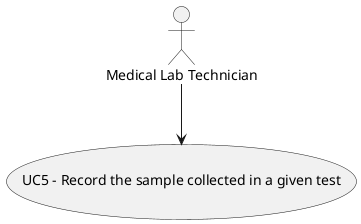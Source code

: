 @startuml
usecase "UC5 - Record the sample collected in a given test" as UC5
actor MLT as "Medical Lab Technician"

MLT --> (UC5)
@enduml
